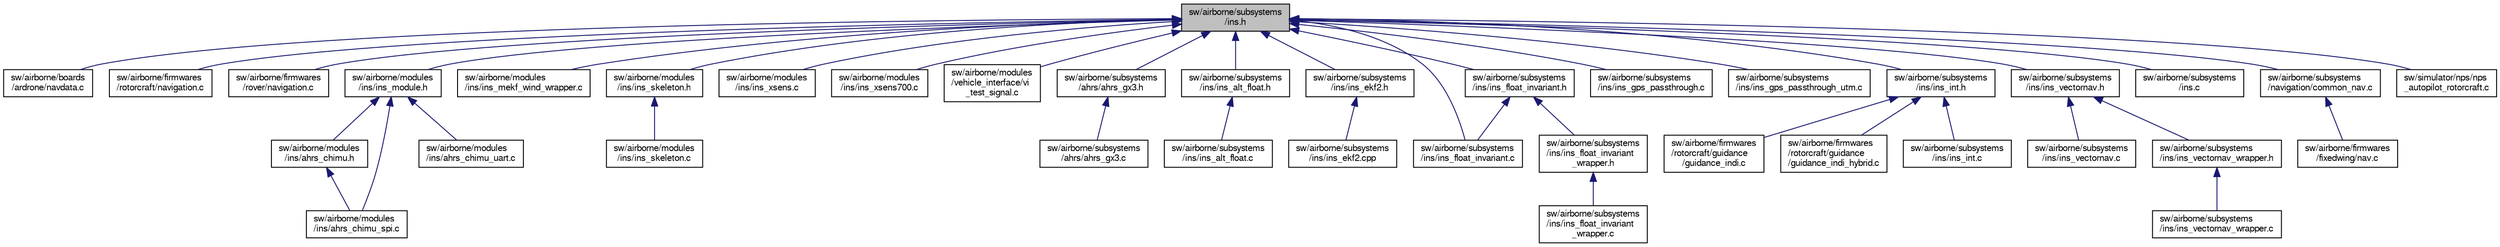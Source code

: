 digraph "sw/airborne/subsystems/ins.h"
{
  edge [fontname="FreeSans",fontsize="10",labelfontname="FreeSans",labelfontsize="10"];
  node [fontname="FreeSans",fontsize="10",shape=record];
  Node1 [label="sw/airborne/subsystems\l/ins.h",height=0.2,width=0.4,color="black", fillcolor="grey75", style="filled", fontcolor="black"];
  Node1 -> Node2 [dir="back",color="midnightblue",fontsize="10",style="solid",fontname="FreeSans"];
  Node2 [label="sw/airborne/boards\l/ardrone/navdata.c",height=0.2,width=0.4,color="black", fillcolor="white", style="filled",URL="$navdata_8c.html",tooltip="ARDrone2 navdata aquisition driver. "];
  Node1 -> Node3 [dir="back",color="midnightblue",fontsize="10",style="solid",fontname="FreeSans"];
  Node3 [label="sw/airborne/firmwares\l/rotorcraft/navigation.c",height=0.2,width=0.4,color="black", fillcolor="white", style="filled",URL="$rotorcraft_2navigation_8c.html",tooltip="Rotorcraft navigation functions. "];
  Node1 -> Node4 [dir="back",color="midnightblue",fontsize="10",style="solid",fontname="FreeSans"];
  Node4 [label="sw/airborne/firmwares\l/rover/navigation.c",height=0.2,width=0.4,color="black", fillcolor="white", style="filled",URL="$rover_2navigation_8c.html",tooltip="Rover navigation functions. "];
  Node1 -> Node5 [dir="back",color="midnightblue",fontsize="10",style="solid",fontname="FreeSans"];
  Node5 [label="sw/airborne/modules\l/ins/ins_module.h",height=0.2,width=0.4,color="black", fillcolor="white", style="filled",URL="$ins__module_8h.html",tooltip="Device independent INS code. "];
  Node5 -> Node6 [dir="back",color="midnightblue",fontsize="10",style="solid",fontname="FreeSans"];
  Node6 [label="sw/airborne/modules\l/ins/ahrs_chimu.h",height=0.2,width=0.4,color="black", fillcolor="white", style="filled",URL="$ahrs__chimu_8h.html"];
  Node6 -> Node7 [dir="back",color="midnightblue",fontsize="10",style="solid",fontname="FreeSans"];
  Node7 [label="sw/airborne/modules\l/ins/ahrs_chimu_spi.c",height=0.2,width=0.4,color="black", fillcolor="white", style="filled",URL="$ahrs__chimu__spi_8c.html"];
  Node5 -> Node7 [dir="back",color="midnightblue",fontsize="10",style="solid",fontname="FreeSans"];
  Node5 -> Node8 [dir="back",color="midnightblue",fontsize="10",style="solid",fontname="FreeSans"];
  Node8 [label="sw/airborne/modules\l/ins/ahrs_chimu_uart.c",height=0.2,width=0.4,color="black", fillcolor="white", style="filled",URL="$ahrs__chimu__uart_8c.html"];
  Node1 -> Node9 [dir="back",color="midnightblue",fontsize="10",style="solid",fontname="FreeSans"];
  Node9 [label="sw/airborne/modules\l/ins/ins_mekf_wind_wrapper.c",height=0.2,width=0.4,color="black", fillcolor="white", style="filled",URL="$ins__mekf__wind__wrapper_8c.html",tooltip="Paparazzi specific wrapper to run MEKF-Wind INS filter. "];
  Node1 -> Node10 [dir="back",color="midnightblue",fontsize="10",style="solid",fontname="FreeSans"];
  Node10 [label="sw/airborne/modules\l/ins/ins_skeleton.h",height=0.2,width=0.4,color="black", fillcolor="white", style="filled",URL="$ins__skeleton_8h.html",tooltip="Paparazzi specific wrapper to run simple module based INS. "];
  Node10 -> Node11 [dir="back",color="midnightblue",fontsize="10",style="solid",fontname="FreeSans"];
  Node11 [label="sw/airborne/modules\l/ins/ins_skeleton.c",height=0.2,width=0.4,color="black", fillcolor="white", style="filled",URL="$ins__skeleton_8c.html",tooltip="Paparazzi specific wrapper to run simple module based INS. "];
  Node1 -> Node12 [dir="back",color="midnightblue",fontsize="10",style="solid",fontname="FreeSans"];
  Node12 [label="sw/airborne/modules\l/ins/ins_xsens.c",height=0.2,width=0.4,color="black", fillcolor="white", style="filled",URL="$ins__xsens_8c.html",tooltip="Xsens as a full INS solution. "];
  Node1 -> Node13 [dir="back",color="midnightblue",fontsize="10",style="solid",fontname="FreeSans"];
  Node13 [label="sw/airborne/modules\l/ins/ins_xsens700.c",height=0.2,width=0.4,color="black", fillcolor="white", style="filled",URL="$ins__xsens700_8c.html",tooltip="Xsens700 as a full INS solution. "];
  Node1 -> Node14 [dir="back",color="midnightblue",fontsize="10",style="solid",fontname="FreeSans"];
  Node14 [label="sw/airborne/modules\l/vehicle_interface/vi\l_test_signal.c",height=0.2,width=0.4,color="black", fillcolor="white", style="filled",URL="$vi__test__signal_8c.html"];
  Node1 -> Node15 [dir="back",color="midnightblue",fontsize="10",style="solid",fontname="FreeSans"];
  Node15 [label="sw/airborne/subsystems\l/ahrs/ahrs_gx3.h",height=0.2,width=0.4,color="black", fillcolor="white", style="filled",URL="$ahrs__gx3_8h.html",tooltip="Driver for Microstrain GX3 IMU/AHRS subsystem. "];
  Node15 -> Node16 [dir="back",color="midnightblue",fontsize="10",style="solid",fontname="FreeSans"];
  Node16 [label="sw/airborne/subsystems\l/ahrs/ahrs_gx3.c",height=0.2,width=0.4,color="black", fillcolor="white", style="filled",URL="$ahrs__gx3_8c.html",tooltip="Driver for Microstrain GX3 IMU/AHRS subsystem. "];
  Node1 -> Node17 [dir="back",color="midnightblue",fontsize="10",style="solid",fontname="FreeSans"];
  Node17 [label="sw/airborne/subsystems\l/ins/ins_alt_float.h",height=0.2,width=0.4,color="black", fillcolor="white", style="filled",URL="$ins__alt__float_8h.html",tooltip="Filters altitude and climb rate for fixedwings. "];
  Node17 -> Node18 [dir="back",color="midnightblue",fontsize="10",style="solid",fontname="FreeSans"];
  Node18 [label="sw/airborne/subsystems\l/ins/ins_alt_float.c",height=0.2,width=0.4,color="black", fillcolor="white", style="filled",URL="$ins__alt__float_8c.html",tooltip="Filters altitude and climb rate for fixedwings. "];
  Node1 -> Node19 [dir="back",color="midnightblue",fontsize="10",style="solid",fontname="FreeSans"];
  Node19 [label="sw/airborne/subsystems\l/ins/ins_ekf2.h",height=0.2,width=0.4,color="black", fillcolor="white", style="filled",URL="$ins__ekf2_8h.html",tooltip="INS based in the EKF2 of PX4. "];
  Node19 -> Node20 [dir="back",color="midnightblue",fontsize="10",style="solid",fontname="FreeSans"];
  Node20 [label="sw/airborne/subsystems\l/ins/ins_ekf2.cpp",height=0.2,width=0.4,color="black", fillcolor="white", style="filled",URL="$ins__ekf2_8cpp.html",tooltip="INS based in the EKF2 of PX4. "];
  Node1 -> Node21 [dir="back",color="midnightblue",fontsize="10",style="solid",fontname="FreeSans"];
  Node21 [label="sw/airborne/subsystems\l/ins/ins_float_invariant.c",height=0.2,width=0.4,color="black", fillcolor="white", style="filled",URL="$ins__float__invariant_8c.html"];
  Node1 -> Node22 [dir="back",color="midnightblue",fontsize="10",style="solid",fontname="FreeSans"];
  Node22 [label="sw/airborne/subsystems\l/ins/ins_float_invariant.h",height=0.2,width=0.4,color="black", fillcolor="white", style="filled",URL="$ins__float__invariant_8h.html",tooltip="INS using invariant filter. "];
  Node22 -> Node21 [dir="back",color="midnightblue",fontsize="10",style="solid",fontname="FreeSans"];
  Node22 -> Node23 [dir="back",color="midnightblue",fontsize="10",style="solid",fontname="FreeSans"];
  Node23 [label="sw/airborne/subsystems\l/ins/ins_float_invariant\l_wrapper.h",height=0.2,width=0.4,color="black", fillcolor="white", style="filled",URL="$ins__float__invariant__wrapper_8h.html",tooltip="Paparazzi specific wrapper to run INVARIANT filter. "];
  Node23 -> Node24 [dir="back",color="midnightblue",fontsize="10",style="solid",fontname="FreeSans"];
  Node24 [label="sw/airborne/subsystems\l/ins/ins_float_invariant\l_wrapper.c",height=0.2,width=0.4,color="black", fillcolor="white", style="filled",URL="$ins__float__invariant__wrapper_8c.html",tooltip="Paparazzi specific wrapper to run INVARIANT filter. "];
  Node1 -> Node25 [dir="back",color="midnightblue",fontsize="10",style="solid",fontname="FreeSans"];
  Node25 [label="sw/airborne/subsystems\l/ins/ins_gps_passthrough.c",height=0.2,width=0.4,color="black", fillcolor="white", style="filled",URL="$ins__gps__passthrough_8c.html",tooltip="Simply converts GPS ECEF position and velocity to NED and passes it through to the state interface..."];
  Node1 -> Node26 [dir="back",color="midnightblue",fontsize="10",style="solid",fontname="FreeSans"];
  Node26 [label="sw/airborne/subsystems\l/ins/ins_gps_passthrough_utm.c",height=0.2,width=0.4,color="black", fillcolor="white", style="filled",URL="$ins__gps__passthrough__utm_8c.html",tooltip="Simply passes GPS UTM position and velocity through to the state interface. "];
  Node1 -> Node27 [dir="back",color="midnightblue",fontsize="10",style="solid",fontname="FreeSans"];
  Node27 [label="sw/airborne/subsystems\l/ins/ins_int.h",height=0.2,width=0.4,color="black", fillcolor="white", style="filled",URL="$ins__int_8h.html",tooltip="INS for rotorcrafts combining vertical and horizontal filters. "];
  Node27 -> Node28 [dir="back",color="midnightblue",fontsize="10",style="solid",fontname="FreeSans"];
  Node28 [label="sw/airborne/firmwares\l/rotorcraft/guidance\l/guidance_indi.c",height=0.2,width=0.4,color="black", fillcolor="white", style="filled",URL="$guidance__indi_8c.html",tooltip="A guidance mode based on Incremental Nonlinear Dynamic Inversion. "];
  Node27 -> Node29 [dir="back",color="midnightblue",fontsize="10",style="solid",fontname="FreeSans"];
  Node29 [label="sw/airborne/firmwares\l/rotorcraft/guidance\l/guidance_indi_hybrid.c",height=0.2,width=0.4,color="black", fillcolor="white", style="filled",URL="$guidance__indi__hybrid_8c.html",tooltip="A guidance mode based on Incremental Nonlinear Dynamic Inversion Come to IROS2016 to learn more! ..."];
  Node27 -> Node30 [dir="back",color="midnightblue",fontsize="10",style="solid",fontname="FreeSans"];
  Node30 [label="sw/airborne/subsystems\l/ins/ins_int.c",height=0.2,width=0.4,color="black", fillcolor="white", style="filled",URL="$ins__int_8c.html",tooltip="INS for rotorcrafts combining vertical and horizontal filters. "];
  Node1 -> Node31 [dir="back",color="midnightblue",fontsize="10",style="solid",fontname="FreeSans"];
  Node31 [label="sw/airborne/subsystems\l/ins/ins_vectornav.h",height=0.2,width=0.4,color="black", fillcolor="white", style="filled",URL="$ins__vectornav_8h.html",tooltip="Vectornav VN-200 INS subsystem. "];
  Node31 -> Node32 [dir="back",color="midnightblue",fontsize="10",style="solid",fontname="FreeSans"];
  Node32 [label="sw/airborne/subsystems\l/ins/ins_vectornav.c",height=0.2,width=0.4,color="black", fillcolor="white", style="filled",URL="$ins__vectornav_8c.html",tooltip="Vectornav VN-200 INS subsystem. "];
  Node31 -> Node33 [dir="back",color="midnightblue",fontsize="10",style="solid",fontname="FreeSans"];
  Node33 [label="sw/airborne/subsystems\l/ins/ins_vectornav_wrapper.h",height=0.2,width=0.4,color="black", fillcolor="white", style="filled",URL="$ins__vectornav__wrapper_8h.html",tooltip="Vectornav VN-200 INS subsystem. "];
  Node33 -> Node34 [dir="back",color="midnightblue",fontsize="10",style="solid",fontname="FreeSans"];
  Node34 [label="sw/airborne/subsystems\l/ins/ins_vectornav_wrapper.c",height=0.2,width=0.4,color="black", fillcolor="white", style="filled",URL="$ins__vectornav__wrapper_8c.html",tooltip="Vectornav VN-200 INS subsystem. "];
  Node1 -> Node35 [dir="back",color="midnightblue",fontsize="10",style="solid",fontname="FreeSans"];
  Node35 [label="sw/airborne/subsystems\l/ins.c",height=0.2,width=0.4,color="black", fillcolor="white", style="filled",URL="$ins_8c.html",tooltip="Integrated Navigation System interface. "];
  Node1 -> Node36 [dir="back",color="midnightblue",fontsize="10",style="solid",fontname="FreeSans"];
  Node36 [label="sw/airborne/subsystems\l/navigation/common_nav.c",height=0.2,width=0.4,color="black", fillcolor="white", style="filled",URL="$common__nav_8c.html"];
  Node36 -> Node37 [dir="back",color="midnightblue",fontsize="10",style="solid",fontname="FreeSans"];
  Node37 [label="sw/airborne/firmwares\l/fixedwing/nav.c",height=0.2,width=0.4,color="black", fillcolor="white", style="filled",URL="$nav_8c.html",tooltip="Fixedwing functions to compute navigation. "];
  Node1 -> Node38 [dir="back",color="midnightblue",fontsize="10",style="solid",fontname="FreeSans"];
  Node38 [label="sw/simulator/nps/nps\l_autopilot_rotorcraft.c",height=0.2,width=0.4,color="black", fillcolor="white", style="filled",URL="$nps__autopilot__rotorcraft_8c.html"];
}
